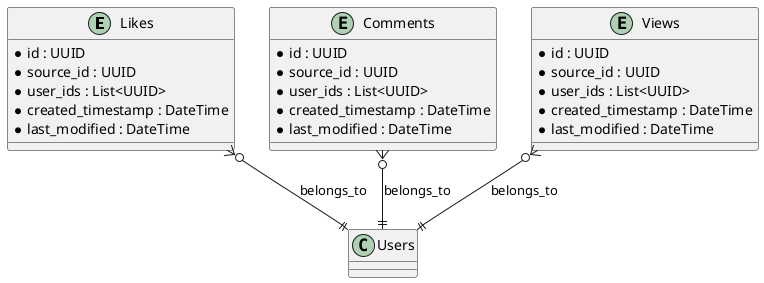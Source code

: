 @startuml ER_Statistic_Service

entity "Likes" {
  * id : UUID
  * source_id : UUID
  * user_ids : List<UUID>
  * created_timestamp : DateTime
  * last_modified : DateTime
}

entity "Comments" {
  * id : UUID
  * source_id : UUID
  * user_ids : List<UUID>
  * created_timestamp : DateTime
  * last_modified : DateTime
}

entity "Views" {
  * id : UUID
  * source_id : UUID
  * user_ids : List<UUID>
  * created_timestamp : DateTime
  * last_modified : DateTime
}

Likes }o--|| Users : belongs_to
Comments }o--|| Users : belongs_to
Views }o--|| Users : belongs_to

@enduml